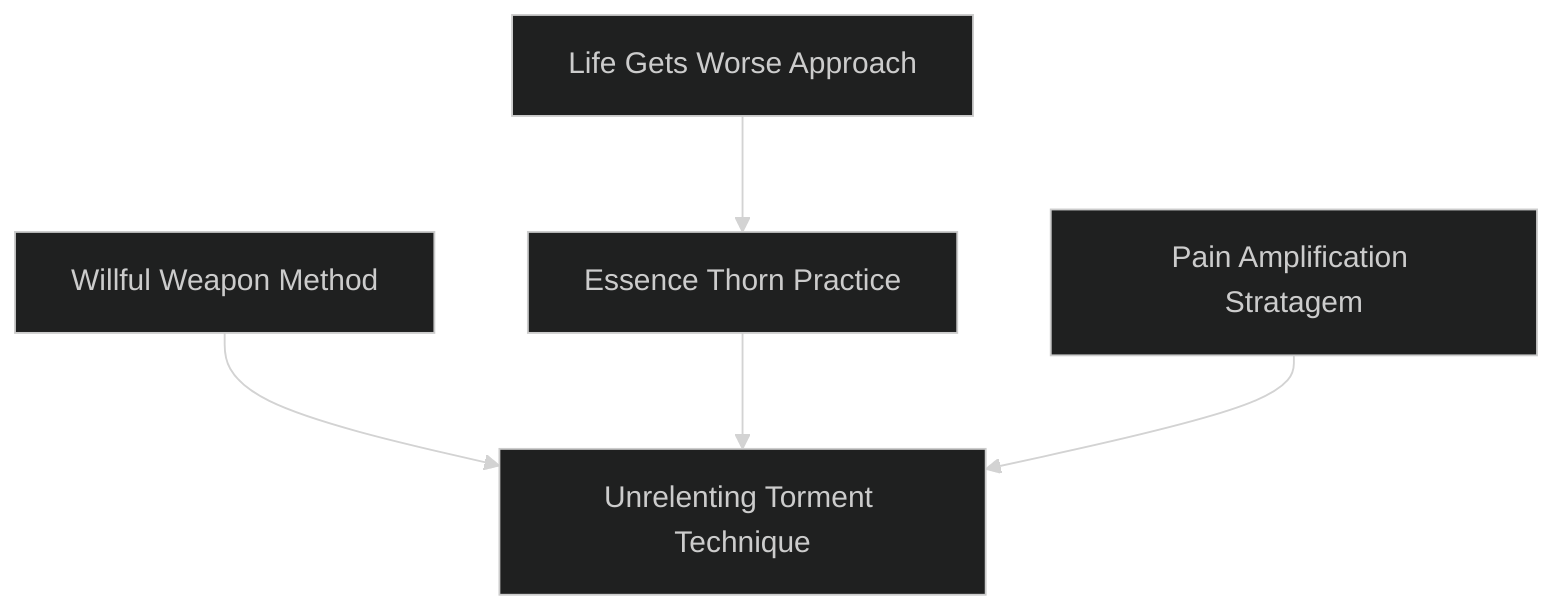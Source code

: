 ---
config:
  theme: dark
---
flowchart TD

    willful_weapon_method[Willful Weapon Method]
    click willful_weapon_method callback "
        Willful Weapon Method<br>
        <br>
        Cost: 4 motes<br>
        Duration: Instant<br>
        Type: Supplemental<br>
        Minimum Thrown: 2<br>
        Minimum Essence: 1<br>
        Prerequisite Charms: None<br>
        <br>
        The Sidereal's eyes reflect a yellow light as she looks
        away from the present and toward the pattern of impending
        fate. She casts the shadow of her weapon from her
        hand, and it speeds toward her target. The player makes
        an attack roll normally, ignoring penalties for range and
        weather. The Sidereal must be able to see the target, and
        the attack must be within the weapon's maximum range
        (normally triple the listed range).<br>
        Even if the character misses, the shadow inexorably
        approaches the target's heart. The next turn, the Sidereal
        can attempt the attack again with a new Thrown roll. This
        is a normal action but uses the shadow weapon already in
        the air. It can be enhanced with appropriate Charms. This
        attack ignores range limitations on the weapon.<br>
        If the shadow hits, the target loses two points of
        temporary Willpower as a spirit-bird screams in the
        mansion of the Gull and the house of Endings quietly
        takes note. In addition, the character's weapon appears,
        quivering, in the target's chest, doing normal damage. If
        the character does not spend a Thrown action every turn
        on this Charm, the shadow fades away.<br>
        Sidereal Exalted may always use their Temperance
        with this Charm.
        "

    life_gets_worse_approach[Life Gets Worse Approach]
    click life_gets_worse_approach callback "
        Life Gets Worse Approach<br>
        <br>
        Cost: 3 motes<br>
        Duration: Instant<br>
        Type: Supplemental<br>
        Minimum Thrown: 3<br>
        Minimum Essence: 2<br>
        Prerequisite Charms: None<br>
        <br>
        The character makes the Inferior Sign of the Gull
        over his weapon, whispers to it to seek the heart (or some
        other desired organ) and throws. This attack adds his
        Essence to the raw damage of the attack. In addition, if
        the weapon hits, it emits a soft yellow radiance that calls
        to things traveling through the air. Once per turn, when
        someone in range misses with a Thrown or Archery
        attack, the Exalt can reflexively spend 2 motes to summon
        the projectile to the wound. The player of the
        person responsible for the attack must immediately reflexively
        reroll the attack against the target of this
        Charm. All Charms used on the original attack still
        apply except for those inapplicable to the new target and
        those that allow the attack to target multiple characters.
        The Charms need not be paid for again. Removing the
        weapon requires a simple Strength + Athletics action
        and ends the effects of this Charm. If left alone long
        enough, the embedded weapon eventually attracts stray
        insects, birds and flying debris.
        "

    essence_thorn_practice[Essence Thorn Practice]
    life_gets_worse_approach --> essence_thorn_practice
    click essence_thorn_practice callback "
        Essence Thorn Practice<br>
        <br>
        Cost: 5 motes, 1 Willpower<br>
        Duration: Instant<br>
        Type: Simple<br>
        Minimum Thrown: 4<br>
        Minimum Essence: 3<br>
        Prerequisite Charms: Life Gets Worse Approach<br>
        <br>
        The blade of a knife is the gate between life and
        death. The target's fate is to suffer its touch. The character
        dispenses with the intermediate steps, hurling a blade
        of Essence up to (his Essence x 20) yards. It moves at such
        speed that it cannot be blocked, only dodged, the wind
        of its passage dragging the character up to 20 yards in the
        direction of its travel. It suffers no penalties from range,
        has an accuracy equal to the character's Essence and does
        (Strength + 6L) damage. The character chooses how far
        the blade pulls him toward the target.<br>
        Creatures of the shadowlands have passed beyond
        death's gate, and the Essence Thorn drags them closer to
        life. Hit by the blade, they suffer no damage. Instead,
        convert damage successes one for one into points of temporary
        Willpower lost. Such being can be reduced to a
        minimum of 0 temporary Willpower. If brought to 0 Willpower
        by this attack, the creature suffers hallucinations
        and disorientation, taking no actions save to engage in
        reverie, self-defense or extended self-defense (i.e., escape)
        for the remainder of the scene. Abyssal Exalted are alive
        and take damage. Deathlords are immune to the Essence
        Thorn unless already at 0 Willpower when it strikes them.
        "

    pain_amplification_stratagem[Pain Amplification Stratagem]
    click pain_amplification_stratagem callback "
        Pain Amplification Stratagem<br>
        <br>
        Cost: 2 motes<br>
        Duration: Instant<br>
        Type: Supplemental<br>
        Minimum Thrown: 2<br>
        Minimum Essence: 1<br>
        Prerequisite Charms: None<br>
        <br>
        Before making a Thrown attack, the character
        touches her weapon to the skin beneath her eye. She
        bleeds three drops of blood onto the weapon, symbolizing
        the sorrow she might theoretically feel for her impending
        victim. It is the way of fate that pain begets pain. Apply
        the victim's current wound penalty to the target number
        for both the attack and damage rolls. For example, against
        a character with a -2 wound penalty, the target number
        for both rolls would be 5. Sidereal Exalted may always use
        their Compassion with this Charm.
        "

    unrelenting_torment_technique[Unrelenting Torment Technique]
    willful_weapon_method --> unrelenting_torment_technique
    essence_thorn_practice --> unrelenting_torment_technique
    pain_amplification_stratagem --> unrelenting_torment_technique
    click unrelenting_torment_technique callback "
        Unrelenting Torment Technique<br>
        <br>
        Cost: 10 motes, 1 Willpower, 1 health level<br>
        Duration: Indefinite<br>
        Type: Simple<br>
        Minimum Thrown: 5<br>
        Minimum Essence: 4<br>
        Prerequisite Charms: Willful Weapon Method, Essence Thorn Practice, Pain Amplification Stratagem<br>
        <br>
        This Charm uses a prayer strip marked with the
        scripture of the Maiden and Shadow. The character casts
        it at an opponent or object as a Thrown weapon with a
        range of 100 yards and Accuracy +0. If it hits, it adheres,
        wreathing the target in an unpleasant, pulsing yellow
        glow. The Exalt can only have one such strip active at
        any given time, and it can only affix to someone with
        hostile intentions toward him.<br>
        While this Charm is in effect, whenever the character
        takes damage and has at least one mobile hand, a hatchet
        of Essence leaps from his hand to attack the target. It passes
        freely through obstacles and across any distance up to a
        quarter mile, screaming like a bird. There is no roll, and
        the strike can be averted only by perfect dodges and perfect
        parries that are specifically able to block any attack
        Ignoring non-perfect soaks, it inflicts the character's Essence
        in dice of unsoakable lethal damage. For each health
        level the target loses, the Sidereal heals one health level
        - the harsh fate inflicted upon him has been given to
        another. This is a reflexive action and does not count
        against the character's actions for that turn.<br>
        Sometimes, it is harder to stop a terrible journey
        than to embark upon it. The victim of this Charm suffers
        an overpowering, irrational desire to hurt the character.
        Despite the unpleasant consequences of each attack, she
        has difficulty remembering how to stop. Each turn, to
        avoid attacking the Sidereal with the greatest force
        available to her, her player must succeed at a Willpower
        roll. If the victim cannot see or hear the character, the
        effect subsides. She can spend a temporary Willpower to
        free herself from the compulsion until she sees or hears
        the character again.<br>
        Sidereal Exalted may always use their Conviction
        with this Charm.
        "